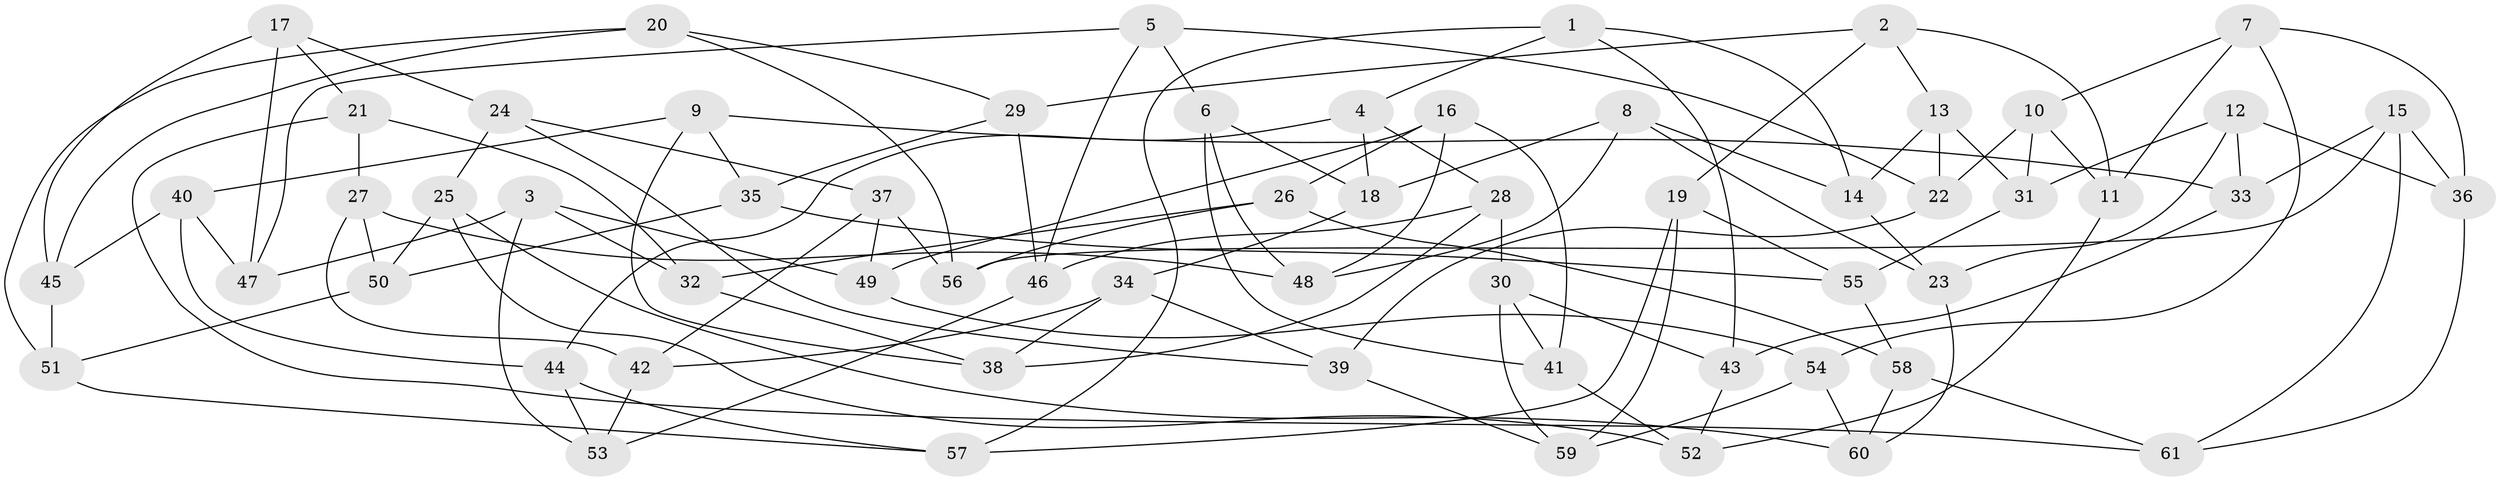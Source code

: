 // Generated by graph-tools (version 1.1) at 2025/11/02/27/25 16:11:48]
// undirected, 61 vertices, 122 edges
graph export_dot {
graph [start="1"]
  node [color=gray90,style=filled];
  1;
  2;
  3;
  4;
  5;
  6;
  7;
  8;
  9;
  10;
  11;
  12;
  13;
  14;
  15;
  16;
  17;
  18;
  19;
  20;
  21;
  22;
  23;
  24;
  25;
  26;
  27;
  28;
  29;
  30;
  31;
  32;
  33;
  34;
  35;
  36;
  37;
  38;
  39;
  40;
  41;
  42;
  43;
  44;
  45;
  46;
  47;
  48;
  49;
  50;
  51;
  52;
  53;
  54;
  55;
  56;
  57;
  58;
  59;
  60;
  61;
  1 -- 57;
  1 -- 14;
  1 -- 4;
  1 -- 43;
  2 -- 19;
  2 -- 11;
  2 -- 13;
  2 -- 29;
  3 -- 47;
  3 -- 32;
  3 -- 49;
  3 -- 53;
  4 -- 28;
  4 -- 18;
  4 -- 44;
  5 -- 46;
  5 -- 47;
  5 -- 22;
  5 -- 6;
  6 -- 48;
  6 -- 41;
  6 -- 18;
  7 -- 54;
  7 -- 10;
  7 -- 11;
  7 -- 36;
  8 -- 23;
  8 -- 48;
  8 -- 14;
  8 -- 18;
  9 -- 40;
  9 -- 33;
  9 -- 35;
  9 -- 38;
  10 -- 22;
  10 -- 11;
  10 -- 31;
  11 -- 52;
  12 -- 36;
  12 -- 31;
  12 -- 33;
  12 -- 23;
  13 -- 31;
  13 -- 22;
  13 -- 14;
  14 -- 23;
  15 -- 33;
  15 -- 61;
  15 -- 36;
  15 -- 56;
  16 -- 26;
  16 -- 48;
  16 -- 41;
  16 -- 49;
  17 -- 47;
  17 -- 45;
  17 -- 21;
  17 -- 24;
  18 -- 34;
  19 -- 57;
  19 -- 59;
  19 -- 55;
  20 -- 29;
  20 -- 51;
  20 -- 56;
  20 -- 45;
  21 -- 32;
  21 -- 27;
  21 -- 61;
  22 -- 39;
  23 -- 60;
  24 -- 25;
  24 -- 39;
  24 -- 37;
  25 -- 52;
  25 -- 60;
  25 -- 50;
  26 -- 32;
  26 -- 56;
  26 -- 58;
  27 -- 42;
  27 -- 50;
  27 -- 48;
  28 -- 38;
  28 -- 30;
  28 -- 46;
  29 -- 46;
  29 -- 35;
  30 -- 59;
  30 -- 41;
  30 -- 43;
  31 -- 55;
  32 -- 38;
  33 -- 43;
  34 -- 42;
  34 -- 38;
  34 -- 39;
  35 -- 50;
  35 -- 55;
  36 -- 61;
  37 -- 42;
  37 -- 49;
  37 -- 56;
  39 -- 59;
  40 -- 44;
  40 -- 45;
  40 -- 47;
  41 -- 52;
  42 -- 53;
  43 -- 52;
  44 -- 57;
  44 -- 53;
  45 -- 51;
  46 -- 53;
  49 -- 54;
  50 -- 51;
  51 -- 57;
  54 -- 60;
  54 -- 59;
  55 -- 58;
  58 -- 60;
  58 -- 61;
}
